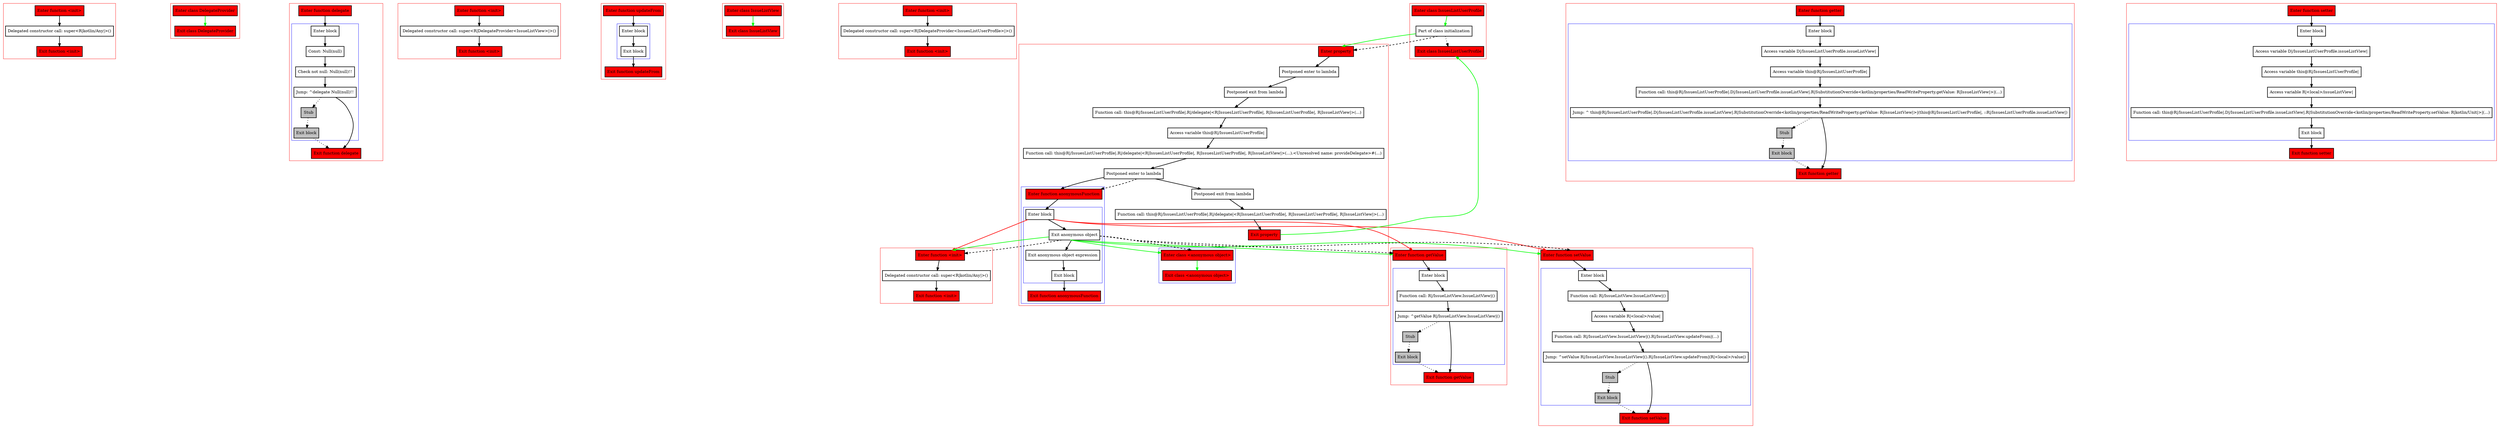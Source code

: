 digraph delegateWithAnonymousObject_kt {
    graph [nodesep=3]
    node [shape=box penwidth=2]
    edge [penwidth=2]

    subgraph cluster_0 {
        color=red
        0 [label="Enter function <init>" style="filled" fillcolor=red];
        1 [label="Delegated constructor call: super<R|kotlin/Any|>()"];
        2 [label="Exit function <init>" style="filled" fillcolor=red];
    }
    0 -> {1};
    1 -> {2};

    subgraph cluster_1 {
        color=red
        3 [label="Enter class DelegateProvider" style="filled" fillcolor=red];
        4 [label="Exit class DelegateProvider" style="filled" fillcolor=red];
    }
    3 -> {4} [color=green];

    subgraph cluster_2 {
        color=red
        5 [label="Enter function delegate" style="filled" fillcolor=red];
        subgraph cluster_3 {
            color=blue
            6 [label="Enter block"];
            7 [label="Const: Null(null)"];
            8 [label="Check not null: Null(null)!!"];
            9 [label="Jump: ^delegate Null(null)!!"];
            10 [label="Stub" style="filled" fillcolor=gray];
            11 [label="Exit block" style="filled" fillcolor=gray];
        }
        12 [label="Exit function delegate" style="filled" fillcolor=red];
    }
    5 -> {6};
    6 -> {7};
    7 -> {8};
    8 -> {9};
    9 -> {12};
    9 -> {10} [style=dotted];
    10 -> {11} [style=dotted];
    11 -> {12} [style=dotted];

    subgraph cluster_4 {
        color=red
        13 [label="Enter function <init>" style="filled" fillcolor=red];
        14 [label="Delegated constructor call: super<R|DelegateProvider<IssueListView>|>()"];
        15 [label="Exit function <init>" style="filled" fillcolor=red];
    }
    13 -> {14};
    14 -> {15};

    subgraph cluster_5 {
        color=red
        16 [label="Enter function updateFrom" style="filled" fillcolor=red];
        subgraph cluster_6 {
            color=blue
            17 [label="Enter block"];
            18 [label="Exit block"];
        }
        19 [label="Exit function updateFrom" style="filled" fillcolor=red];
    }
    16 -> {17};
    17 -> {18};
    18 -> {19};

    subgraph cluster_7 {
        color=red
        20 [label="Enter class IssueListView" style="filled" fillcolor=red];
        21 [label="Exit class IssueListView" style="filled" fillcolor=red];
    }
    20 -> {21} [color=green];

    subgraph cluster_8 {
        color=red
        22 [label="Enter function <init>" style="filled" fillcolor=red];
        23 [label="Delegated constructor call: super<R|DelegateProvider<IssuesListUserProfile>|>()"];
        24 [label="Exit function <init>" style="filled" fillcolor=red];
    }
    22 -> {23};
    23 -> {24};

    subgraph cluster_9 {
        color=red
        33 [label="Enter function <init>" style="filled" fillcolor=red];
        34 [label="Delegated constructor call: super<R|kotlin/Any|>()"];
        35 [label="Exit function <init>" style="filled" fillcolor=red];
    }
    33 -> {34};
    34 -> {35};

    subgraph cluster_10 {
        color=red
        36 [label="Enter function getValue" style="filled" fillcolor=red];
        subgraph cluster_11 {
            color=blue
            37 [label="Enter block"];
            38 [label="Function call: R|/IssueListView.IssueListView|()"];
            39 [label="Jump: ^getValue R|/IssueListView.IssueListView|()"];
            40 [label="Stub" style="filled" fillcolor=gray];
            41 [label="Exit block" style="filled" fillcolor=gray];
        }
        42 [label="Exit function getValue" style="filled" fillcolor=red];
    }
    36 -> {37};
    37 -> {38};
    38 -> {39};
    39 -> {42};
    39 -> {40} [style=dotted];
    40 -> {41} [style=dotted];
    41 -> {42} [style=dotted];

    subgraph cluster_12 {
        color=red
        43 [label="Enter function setValue" style="filled" fillcolor=red];
        subgraph cluster_13 {
            color=blue
            44 [label="Enter block"];
            45 [label="Function call: R|/IssueListView.IssueListView|()"];
            46 [label="Access variable R|<local>/value|"];
            47 [label="Function call: R|/IssueListView.IssueListView|().R|/IssueListView.updateFrom|(...)"];
            48 [label="Jump: ^setValue R|/IssueListView.IssueListView|().R|/IssueListView.updateFrom|(R|<local>/value|)"];
            49 [label="Stub" style="filled" fillcolor=gray];
            50 [label="Exit block" style="filled" fillcolor=gray];
        }
        51 [label="Exit function setValue" style="filled" fillcolor=red];
    }
    43 -> {44};
    44 -> {45};
    45 -> {46};
    46 -> {47};
    47 -> {48};
    48 -> {51};
    48 -> {49} [style=dotted];
    49 -> {50} [style=dotted];
    50 -> {51} [style=dotted];

    subgraph cluster_14 {
        color=red
        52 [label="Enter function getter" style="filled" fillcolor=red];
        subgraph cluster_15 {
            color=blue
            53 [label="Enter block"];
            54 [label="Access variable D|/IssuesListUserProfile.issueListView|"];
            55 [label="Access variable this@R|/IssuesListUserProfile|"];
            56 [label="Function call: this@R|/IssuesListUserProfile|.D|/IssuesListUserProfile.issueListView|.R|SubstitutionOverride<kotlin/properties/ReadWriteProperty.getValue: R|IssueListView|>|(...)"];
            57 [label="Jump: ^ this@R|/IssuesListUserProfile|.D|/IssuesListUserProfile.issueListView|.R|SubstitutionOverride<kotlin/properties/ReadWriteProperty.getValue: R|IssueListView|>|(this@R|/IssuesListUserProfile|, ::R|/IssuesListUserProfile.issueListView|)"];
            58 [label="Stub" style="filled" fillcolor=gray];
            59 [label="Exit block" style="filled" fillcolor=gray];
        }
        60 [label="Exit function getter" style="filled" fillcolor=red];
    }
    52 -> {53};
    53 -> {54};
    54 -> {55};
    55 -> {56};
    56 -> {57};
    57 -> {60};
    57 -> {58} [style=dotted];
    58 -> {59} [style=dotted];
    59 -> {60} [style=dotted];

    subgraph cluster_16 {
        color=red
        61 [label="Enter function setter" style="filled" fillcolor=red];
        subgraph cluster_17 {
            color=blue
            62 [label="Enter block"];
            63 [label="Access variable D|/IssuesListUserProfile.issueListView|"];
            64 [label="Access variable this@R|/IssuesListUserProfile|"];
            65 [label="Access variable R|<local>/issueListView|"];
            66 [label="Function call: this@R|/IssuesListUserProfile|.D|/IssuesListUserProfile.issueListView|.R|SubstitutionOverride<kotlin/properties/ReadWriteProperty.setValue: R|kotlin/Unit|>|(...)"];
            67 [label="Exit block"];
        }
        68 [label="Exit function setter" style="filled" fillcolor=red];
    }
    61 -> {62};
    62 -> {63};
    63 -> {64};
    64 -> {65};
    65 -> {66};
    66 -> {67};
    67 -> {68};

    subgraph cluster_18 {
        color=red
        69 [label="Enter property" style="filled" fillcolor=red];
        70 [label="Postponed enter to lambda"];
        71 [label="Postponed exit from lambda"];
        72 [label="Function call: this@R|/IssuesListUserProfile|.R|/delegate|<R|IssuesListUserProfile|, R|IssuesListUserProfile|, R|IssueListView|>(...)"];
        73 [label="Access variable this@R|/IssuesListUserProfile|"];
        74 [label="Function call: this@R|/IssuesListUserProfile|.R|/delegate|<R|IssuesListUserProfile|, R|IssuesListUserProfile|, R|IssueListView|>(...).<Unresolved name: provideDelegate>#(...)"];
        75 [label="Postponed enter to lambda"];
        subgraph cluster_19 {
            color=blue
            25 [label="Enter function anonymousFunction" style="filled" fillcolor=red];
            subgraph cluster_20 {
                color=blue
                26 [label="Enter block"];
                27 [label="Exit anonymous object"];
                28 [label="Exit anonymous object expression"];
                29 [label="Exit block"];
            }
            30 [label="Exit function anonymousFunction" style="filled" fillcolor=red];
        }
        subgraph cluster_21 {
            color=blue
            31 [label="Enter class <anonymous object>" style="filled" fillcolor=red];
            32 [label="Exit class <anonymous object>" style="filled" fillcolor=red];
        }
        76 [label="Postponed exit from lambda"];
        77 [label="Function call: this@R|/IssuesListUserProfile|.R|/delegate|<R|IssuesListUserProfile|, R|IssuesListUserProfile|, R|IssueListView|>(...)"];
        78 [label="Exit property" style="filled" fillcolor=red];
    }
    69 -> {70};
    70 -> {71};
    70 -> {} [style=dashed];
    71 -> {72};
    72 -> {73};
    73 -> {74};
    74 -> {75};
    75 -> {76 25};
    75 -> {25} [style=dashed];
    76 -> {77};
    77 -> {78};
    78 -> {81} [color=green];
    25 -> {26};
    26 -> {27};
    26 -> {33 36 43} [color=red];
    27 -> {28};
    27 -> {33 36 43 31} [color=green];
    27 -> {33 36 43 31} [style=dashed];
    28 -> {29};
    29 -> {30};
    31 -> {32} [color=green];

    subgraph cluster_22 {
        color=red
        79 [label="Enter class IssuesListUserProfile" style="filled" fillcolor=red];
        80 [label="Part of class initialization"];
        81 [label="Exit class IssuesListUserProfile" style="filled" fillcolor=red];
    }
    79 -> {80} [color=green];
    80 -> {81} [style=dotted];
    80 -> {69} [color=green];
    80 -> {69} [style=dashed];

}
